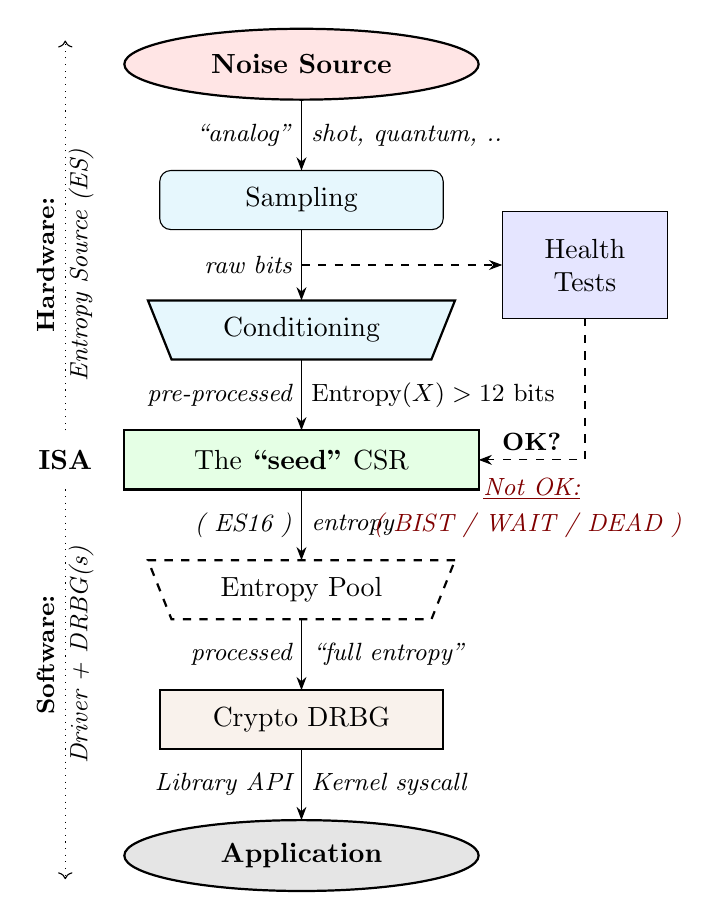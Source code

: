 %	es_dataflow.tikz
%	2020-06-25	Markku-Juhani O. Saarinen <mjos@pqshield.com>
%	CONTRIBUTED TO PUBLIC DOMAIN

\begin{tikzpicture}[scale=1.5]

\draw[thick,fill=red!10] (2.0, 0.0) ellipse (1.5 and 0.3) 
	node {\bf Noise Source};

\draw[-Stealth] (2.0,-0.3) -- ++(0.0, -0.6) 
        node[pos=0.5,anchor=east] {\small\em ``analog''}
        node[pos=0.5,anchor=west] {\small\em shot, quantum, ..};

\draw[rounded corners,fill=cyan!10] (2.0+1.2, -0.9) rectangle ++(-2.4,-0.5)
	node[pos=.5] {Sampling};

\draw[-Stealth] (2.0,-1.4) -- ++(0.0, -0.6)
        node[pos=0.5,anchor=east] {\small\em raw bits};

%\draw[rounded corners] (2.0+1.2, -2.0) rectangle ++(-2.4,-0.5)
%	node[pos=.5] {Conditioning};


\draw[thick,fill=cyan!10] (2.0+1.3,-2.0) -- ++(-2.6,-0.0) -- 
       ++(0.2,-0.5) -- ++(2.2,0.0) -- cycle;

\node at (2.0,-2.25) {Conditioning};

\draw[-Stealth, dashed] (2.0,-1.7) -- (4.5-0.8,-1.7);

\draw[-Stealth] (2.0,-2.5) -- ++(0.0, -0.6)
        node[pos=0.5,anchor=east] {\small\em pre-processed}
        node[pos=0.5,anchor=west] {\small {Entropy}$(X) > 12$ {bits}};

\draw[fill=blue!10] (4.4 - 0.7, -1.7 + 0.45) rectangle ++(1.4,-0.9) 
	node[align=center,pos=.5] {{Health}\\{Tests}};

\draw[-Stealth, dashed] (4.4, -2.15) -- (4.4, -3.35) -- (3.5, -3.35)
        node[pos=0.5,anchor=south] {\small\bf OK?};

\draw[thick,fill=green!10] (2.0 - 1.5, -3.1) 
	rectangle ++(3.0,-0.5)  node[pos=.5] {The {\bf ``seed''} CSR};

\node at (0.0, -3.35) {\bf ISA};

\draw[->, dotted] (0.0,-3.1) -- ++(0.0, 3.3);

\node[align=center,rotate=90] at (0.0,-1.7)
		{\small{\bf Hardware:}\\\small{\em Entropy Source (ES)}};

\draw[->, dotted] (0.0,-3.6) -- ++(0.0, -3.3);

\node[align=center,rotate=90] at (0.0,-5.0)
		{\small{\bf Software:}\\\small{\em Driver + DRBG(s)}};

\draw[-Stealth] (2.0,-3.6) -- ++(0.0, -0.6) 
        node[pos=0.5,anchor=east] {\small\em ( ES16 )}
        node[pos=0.5,anchor=west] {\small\em entropy};


\node[align=center] at (3.95,-3.6)
	{\small\textcolor{red!50!black}{\underline{\em Not OK:}}};
\node[align=center] at (3.95,-3.9)
	{\small\textcolor{red!50!black}{\em ( BIST / WAIT / DEAD )} };


%\draw[rounded corners] (2.0+1.2, -4.2) rectangle ++(-2.4,-0.5)
%	node[pos=.5] {Hash / Pool};


\draw[thick,dashed] (2.0+1.3,-4.2) -- ++(-2.6,-0.0) -- 
       ++(0.2,-0.5) -- ++(2.2,0.0) -- cycle;

\node at (2.0,-4.45) {Entropy Pool};

\draw[-Stealth] (2.0,-4.7) -- ++(0.0, -0.6) 
        node[pos=0.5,anchor=east] {\small\em processed}
        node[pos=0.5,anchor=west] {\small\em ``full entropy''};


%\draw[thick] (2.0+1.1,-5.3) -- ++(-2.2,-0.0) -- 
%       ++(-0.2,-0.5) -- ++(2.6,0.0) -- cycle;

\draw[thick,fill=brown!10] (2.0+1.2, -5.3) rectangle ++(-2.4,-0.5)
	node[pos=.5] {Crypto DRBG};

\draw[-Stealth] (2.0,-5.8) -- ++(0.0, -0.6) 
        node[pos=0.5,anchor=east] {\small\em Library API}
        node[pos=0.5,anchor=west] {\small\em Kernel syscall};


\draw[thick,fill=gray!20] (2.0, -6.7) ellipse (1.5 and 0.3) 
	node {\bf Application};

\end{tikzpicture}


